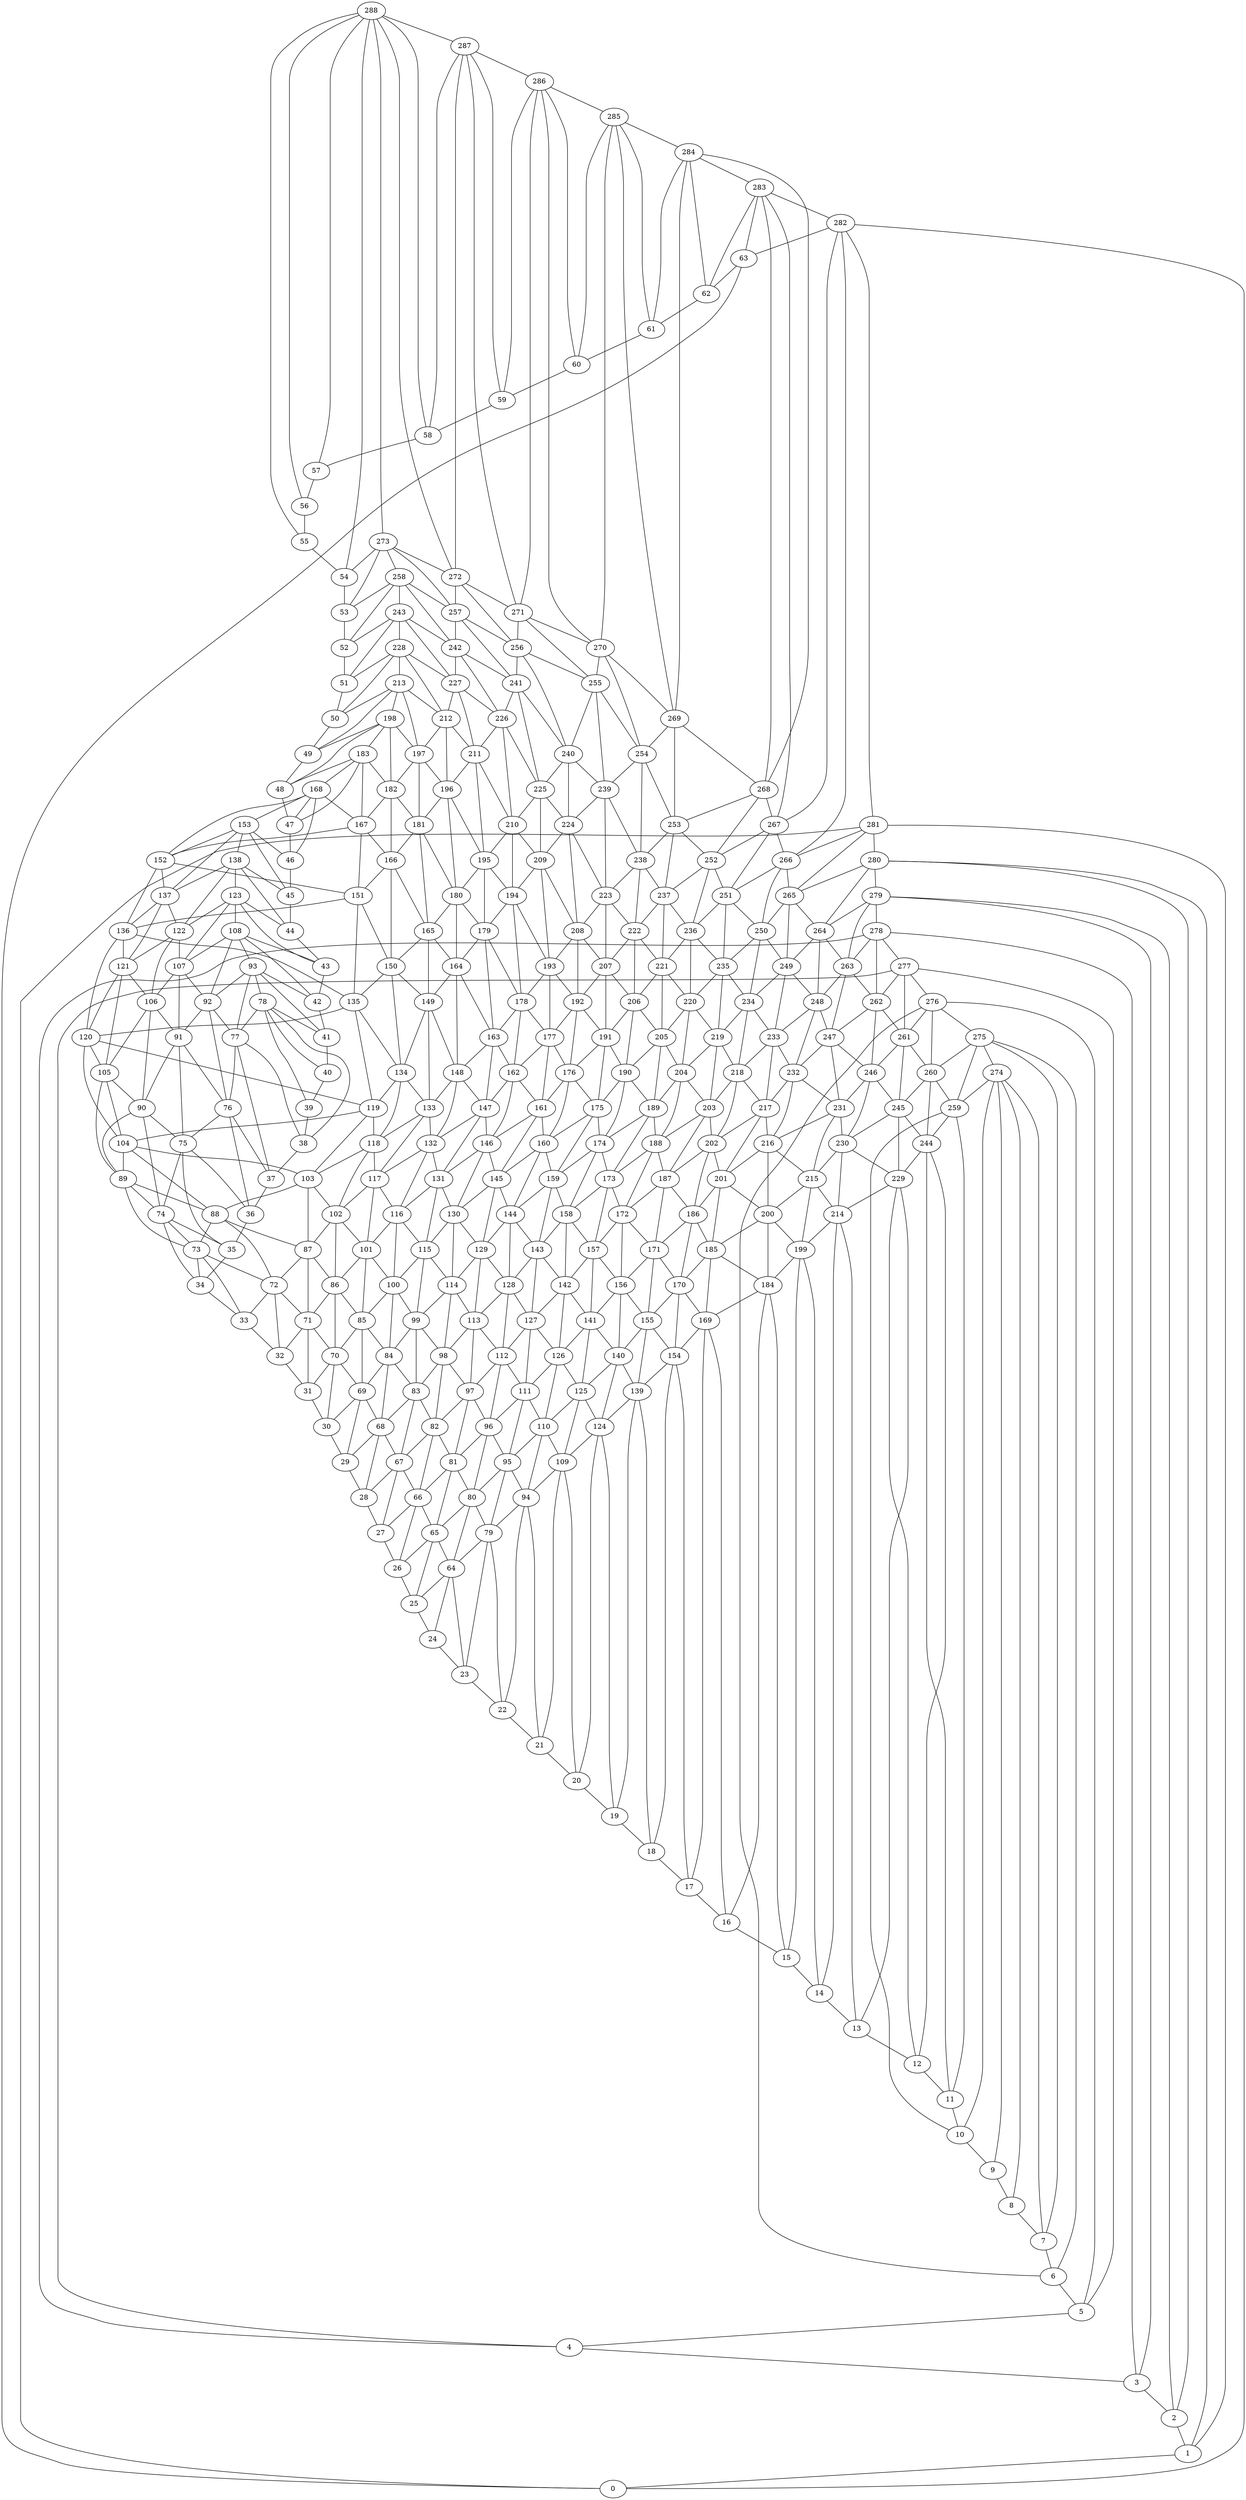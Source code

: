 graph G {
0;
1;
2;
3;
4;
5;
6;
7;
8;
9;
10;
11;
12;
13;
14;
15;
16;
17;
18;
19;
20;
21;
22;
23;
24;
25;
26;
27;
28;
29;
30;
31;
32;
33;
34;
35;
36;
37;
38;
39;
40;
41;
42;
43;
44;
45;
46;
47;
48;
49;
50;
51;
52;
53;
54;
55;
56;
57;
58;
59;
60;
61;
62;
63;
64;
65;
66;
67;
68;
69;
70;
71;
72;
73;
74;
75;
76;
77;
78;
79;
80;
81;
82;
83;
84;
85;
86;
87;
88;
89;
90;
91;
92;
93;
94;
95;
96;
97;
98;
99;
100;
101;
102;
103;
104;
105;
106;
107;
108;
109;
110;
111;
112;
113;
114;
115;
116;
117;
118;
119;
120;
121;
122;
123;
124;
125;
126;
127;
128;
129;
130;
131;
132;
133;
134;
135;
136;
137;
138;
139;
140;
141;
142;
143;
144;
145;
146;
147;
148;
149;
150;
151;
152;
153;
154;
155;
156;
157;
158;
159;
160;
161;
162;
163;
164;
165;
166;
167;
168;
169;
170;
171;
172;
173;
174;
175;
176;
177;
178;
179;
180;
181;
182;
183;
184;
185;
186;
187;
188;
189;
190;
191;
192;
193;
194;
195;
196;
197;
198;
199;
200;
201;
202;
203;
204;
205;
206;
207;
208;
209;
210;
211;
212;
213;
214;
215;
216;
217;
218;
219;
220;
221;
222;
223;
224;
225;
226;
227;
228;
229;
230;
231;
232;
233;
234;
235;
236;
237;
238;
239;
240;
241;
242;
243;
244;
245;
246;
247;
248;
249;
250;
251;
252;
253;
254;
255;
256;
257;
258;
259;
260;
261;
262;
263;
264;
265;
266;
267;
268;
269;
270;
271;
272;
273;
274;
275;
276;
277;
278;
279;
280;
281;
282;
283;
284;
285;
286;
287;
288;
1--0 ;
2--1 ;
3--2 ;
4--3 ;
5--4 ;
6--5 ;
7--6 ;
8--7 ;
9--8 ;
10--9 ;
11--10 ;
12--11 ;
13--12 ;
14--13 ;
15--14 ;
16--15 ;
17--16 ;
18--17 ;
19--18 ;
20--19 ;
21--20 ;
22--21 ;
23--22 ;
24--23 ;
25--24 ;
26--25 ;
27--26 ;
28--27 ;
29--28 ;
30--29 ;
31--30 ;
32--31 ;
33--32 ;
34--33 ;
35--34 ;
36--35 ;
37--36 ;
38--37 ;
39--38 ;
40--39 ;
41--40 ;
42--41 ;
43--42 ;
44--43 ;
45--44 ;
46--45 ;
47--46 ;
48--47 ;
49--48 ;
50--49 ;
51--50 ;
52--51 ;
53--52 ;
54--53 ;
55--54 ;
56--55 ;
57--56 ;
58--57 ;
59--58 ;
60--59 ;
61--60 ;
62--61 ;
63--0 ;
63--62 ;
64--23 ;
64--24 ;
64--25 ;
65--25 ;
65--26 ;
65--64 ;
66--26 ;
66--27 ;
66--65 ;
67--27 ;
67--28 ;
67--66 ;
68--28 ;
68--29 ;
68--67 ;
69--29 ;
69--30 ;
69--68 ;
70--30 ;
70--31 ;
70--69 ;
71--31 ;
71--32 ;
71--70 ;
72--32 ;
72--33 ;
72--71 ;
73--33 ;
73--34 ;
73--72 ;
74--34 ;
74--35 ;
74--73 ;
75--35 ;
75--36 ;
75--74 ;
76--36 ;
76--37 ;
76--75 ;
77--37 ;
77--38 ;
77--76 ;
78--38 ;
78--39 ;
78--40 ;
78--41 ;
78--77 ;
79--22 ;
79--23 ;
79--64 ;
80--64 ;
80--65 ;
80--79 ;
81--65 ;
81--66 ;
81--80 ;
82--66 ;
82--67 ;
82--81 ;
83--67 ;
83--68 ;
83--82 ;
84--68 ;
84--69 ;
84--83 ;
85--69 ;
85--70 ;
85--84 ;
86--70 ;
86--71 ;
86--85 ;
87--71 ;
87--72 ;
87--86 ;
88--72 ;
88--73 ;
88--87 ;
89--73 ;
89--74 ;
89--88 ;
90--74 ;
90--75 ;
90--89 ;
91--75 ;
91--76 ;
91--90 ;
92--76 ;
92--77 ;
92--91 ;
93--41 ;
93--42 ;
93--77 ;
93--78 ;
93--92 ;
94--21 ;
94--22 ;
94--79 ;
95--79 ;
95--80 ;
95--94 ;
96--80 ;
96--81 ;
96--95 ;
97--81 ;
97--82 ;
97--96 ;
98--82 ;
98--83 ;
98--97 ;
99--83 ;
99--84 ;
99--98 ;
100--84 ;
100--85 ;
100--99 ;
101--85 ;
101--86 ;
101--100 ;
102--86 ;
102--87 ;
102--101 ;
103--87 ;
103--88 ;
103--102 ;
104--88 ;
104--89 ;
104--103 ;
105--89 ;
105--90 ;
105--104 ;
106--90 ;
106--91 ;
106--105 ;
107--91 ;
107--92 ;
107--106 ;
108--42 ;
108--43 ;
108--92 ;
108--93 ;
108--107 ;
109--20 ;
109--21 ;
109--94 ;
110--94 ;
110--95 ;
110--109 ;
111--95 ;
111--96 ;
111--110 ;
112--96 ;
112--97 ;
112--111 ;
113--97 ;
113--98 ;
113--112 ;
114--98 ;
114--99 ;
114--113 ;
115--99 ;
115--100 ;
115--114 ;
116--100 ;
116--101 ;
116--115 ;
117--101 ;
117--102 ;
117--116 ;
118--102 ;
118--103 ;
118--117 ;
119--103 ;
119--104 ;
119--118 ;
120--104 ;
120--105 ;
120--119 ;
121--105 ;
121--106 ;
121--120 ;
122--106 ;
122--107 ;
122--121 ;
123--43 ;
123--44 ;
123--107 ;
123--108 ;
123--122 ;
124--19 ;
124--20 ;
124--109 ;
125--109 ;
125--110 ;
125--124 ;
126--110 ;
126--111 ;
126--125 ;
127--111 ;
127--112 ;
127--126 ;
128--112 ;
128--113 ;
128--127 ;
129--113 ;
129--114 ;
129--128 ;
130--114 ;
130--115 ;
130--129 ;
131--115 ;
131--116 ;
131--130 ;
132--116 ;
132--117 ;
132--131 ;
133--117 ;
133--118 ;
133--132 ;
134--118 ;
134--119 ;
134--133 ;
135--119 ;
135--120 ;
135--134 ;
136--120 ;
136--121 ;
136--135 ;
137--121 ;
137--122 ;
137--136 ;
138--44 ;
138--45 ;
138--122 ;
138--123 ;
138--137 ;
139--18 ;
139--19 ;
139--124 ;
140--124 ;
140--125 ;
140--139 ;
141--125 ;
141--126 ;
141--140 ;
142--126 ;
142--127 ;
142--141 ;
143--127 ;
143--128 ;
143--142 ;
144--128 ;
144--129 ;
144--143 ;
145--129 ;
145--130 ;
145--144 ;
146--130 ;
146--131 ;
146--145 ;
147--131 ;
147--132 ;
147--146 ;
148--132 ;
148--133 ;
148--147 ;
149--133 ;
149--134 ;
149--148 ;
150--134 ;
150--135 ;
150--149 ;
151--135 ;
151--136 ;
151--150 ;
152--136 ;
152--137 ;
152--151 ;
153--45 ;
153--46 ;
153--137 ;
153--138 ;
153--152 ;
154--17 ;
154--18 ;
154--139 ;
155--139 ;
155--140 ;
155--154 ;
156--140 ;
156--141 ;
156--155 ;
157--141 ;
157--142 ;
157--156 ;
158--142 ;
158--143 ;
158--157 ;
159--143 ;
159--144 ;
159--158 ;
160--144 ;
160--145 ;
160--159 ;
161--145 ;
161--146 ;
161--160 ;
162--146 ;
162--147 ;
162--161 ;
163--147 ;
163--148 ;
163--162 ;
164--148 ;
164--149 ;
164--163 ;
165--149 ;
165--150 ;
165--164 ;
166--150 ;
166--151 ;
166--165 ;
167--151 ;
167--152 ;
167--166 ;
168--46 ;
168--47 ;
168--152 ;
168--153 ;
168--167 ;
169--16 ;
169--17 ;
169--154 ;
170--154 ;
170--155 ;
170--169 ;
171--155 ;
171--156 ;
171--170 ;
172--156 ;
172--157 ;
172--171 ;
173--157 ;
173--158 ;
173--172 ;
174--158 ;
174--159 ;
174--173 ;
175--159 ;
175--160 ;
175--174 ;
176--160 ;
176--161 ;
176--175 ;
177--161 ;
177--162 ;
177--176 ;
178--162 ;
178--163 ;
178--177 ;
179--163 ;
179--164 ;
179--178 ;
180--164 ;
180--165 ;
180--179 ;
181--165 ;
181--166 ;
181--180 ;
182--166 ;
182--167 ;
182--181 ;
183--47 ;
183--48 ;
183--167 ;
183--168 ;
183--182 ;
184--15 ;
184--16 ;
184--169 ;
185--169 ;
185--170 ;
185--184 ;
186--170 ;
186--171 ;
186--185 ;
187--171 ;
187--172 ;
187--186 ;
188--172 ;
188--173 ;
188--187 ;
189--173 ;
189--174 ;
189--188 ;
190--174 ;
190--175 ;
190--189 ;
191--175 ;
191--176 ;
191--190 ;
192--176 ;
192--177 ;
192--191 ;
193--177 ;
193--178 ;
193--192 ;
194--178 ;
194--179 ;
194--193 ;
195--179 ;
195--180 ;
195--194 ;
196--180 ;
196--181 ;
196--195 ;
197--181 ;
197--182 ;
197--196 ;
198--48 ;
198--49 ;
198--182 ;
198--183 ;
198--197 ;
199--14 ;
199--15 ;
199--184 ;
200--184 ;
200--185 ;
200--199 ;
201--185 ;
201--186 ;
201--200 ;
202--186 ;
202--187 ;
202--201 ;
203--187 ;
203--188 ;
203--202 ;
204--188 ;
204--189 ;
204--203 ;
205--189 ;
205--190 ;
205--204 ;
206--190 ;
206--191 ;
206--205 ;
207--191 ;
207--192 ;
207--206 ;
208--192 ;
208--193 ;
208--207 ;
209--193 ;
209--194 ;
209--208 ;
210--194 ;
210--195 ;
210--209 ;
211--195 ;
211--196 ;
211--210 ;
212--196 ;
212--197 ;
212--211 ;
213--49 ;
213--50 ;
213--197 ;
213--198 ;
213--212 ;
214--13 ;
214--14 ;
214--199 ;
215--199 ;
215--200 ;
215--214 ;
216--200 ;
216--201 ;
216--215 ;
217--201 ;
217--202 ;
217--216 ;
218--202 ;
218--203 ;
218--217 ;
219--203 ;
219--204 ;
219--218 ;
220--204 ;
220--205 ;
220--219 ;
221--205 ;
221--206 ;
221--220 ;
222--206 ;
222--207 ;
222--221 ;
223--207 ;
223--208 ;
223--222 ;
224--208 ;
224--209 ;
224--223 ;
225--209 ;
225--210 ;
225--224 ;
226--210 ;
226--211 ;
226--225 ;
227--211 ;
227--212 ;
227--226 ;
228--50 ;
228--51 ;
228--212 ;
228--213 ;
228--227 ;
229--12 ;
229--13 ;
229--214 ;
230--214 ;
230--215 ;
230--229 ;
231--215 ;
231--216 ;
231--230 ;
232--216 ;
232--217 ;
232--231 ;
233--217 ;
233--218 ;
233--232 ;
234--218 ;
234--219 ;
234--233 ;
235--219 ;
235--220 ;
235--234 ;
236--220 ;
236--221 ;
236--235 ;
237--221 ;
237--222 ;
237--236 ;
238--222 ;
238--223 ;
238--237 ;
239--223 ;
239--224 ;
239--238 ;
240--224 ;
240--225 ;
240--239 ;
241--225 ;
241--226 ;
241--240 ;
242--226 ;
242--227 ;
242--241 ;
243--51 ;
243--52 ;
243--227 ;
243--228 ;
243--242 ;
244--11 ;
244--12 ;
244--229 ;
245--229 ;
245--230 ;
245--244 ;
246--230 ;
246--231 ;
246--245 ;
247--231 ;
247--232 ;
247--246 ;
248--232 ;
248--233 ;
248--247 ;
249--233 ;
249--234 ;
249--248 ;
250--234 ;
250--235 ;
250--249 ;
251--235 ;
251--236 ;
251--250 ;
252--236 ;
252--237 ;
252--251 ;
253--237 ;
253--238 ;
253--252 ;
254--238 ;
254--239 ;
254--253 ;
255--239 ;
255--240 ;
255--254 ;
256--240 ;
256--241 ;
256--255 ;
257--241 ;
257--242 ;
257--256 ;
258--52 ;
258--53 ;
258--242 ;
258--243 ;
258--257 ;
259--10 ;
259--11 ;
259--244 ;
260--244 ;
260--245 ;
260--259 ;
261--245 ;
261--246 ;
261--260 ;
262--246 ;
262--247 ;
262--261 ;
263--247 ;
263--248 ;
263--262 ;
264--248 ;
264--249 ;
264--263 ;
265--249 ;
265--250 ;
265--264 ;
266--250 ;
266--251 ;
266--265 ;
267--251 ;
267--252 ;
267--266 ;
268--252 ;
268--253 ;
268--267 ;
269--253 ;
269--254 ;
269--268 ;
270--254 ;
270--255 ;
270--269 ;
271--255 ;
271--256 ;
271--270 ;
272--256 ;
272--257 ;
272--271 ;
273--53 ;
273--54 ;
273--257 ;
273--258 ;
273--272 ;
274--7 ;
274--8 ;
274--9 ;
274--10 ;
274--259 ;
275--6 ;
275--7 ;
275--259 ;
275--260 ;
275--274 ;
276--5 ;
276--6 ;
276--260 ;
276--261 ;
276--275 ;
277--4 ;
277--5 ;
277--261 ;
277--262 ;
277--276 ;
278--3 ;
278--4 ;
278--262 ;
278--263 ;
278--277 ;
279--2 ;
279--3 ;
279--263 ;
279--264 ;
279--278 ;
280--1 ;
280--2 ;
280--264 ;
280--265 ;
280--279 ;
281--0 ;
281--1 ;
281--265 ;
281--266 ;
281--280 ;
282--0 ;
282--63 ;
282--266 ;
282--267 ;
282--281 ;
283--62 ;
283--63 ;
283--267 ;
283--268 ;
283--282 ;
284--61 ;
284--62 ;
284--268 ;
284--269 ;
284--283 ;
285--60 ;
285--61 ;
285--269 ;
285--270 ;
285--284 ;
286--59 ;
286--60 ;
286--270 ;
286--271 ;
286--285 ;
287--58 ;
287--59 ;
287--271 ;
287--272 ;
287--286 ;
288--54 ;
288--55 ;
288--56 ;
288--57 ;
288--58 ;
288--272 ;
288--273 ;
288--287 ;
}
